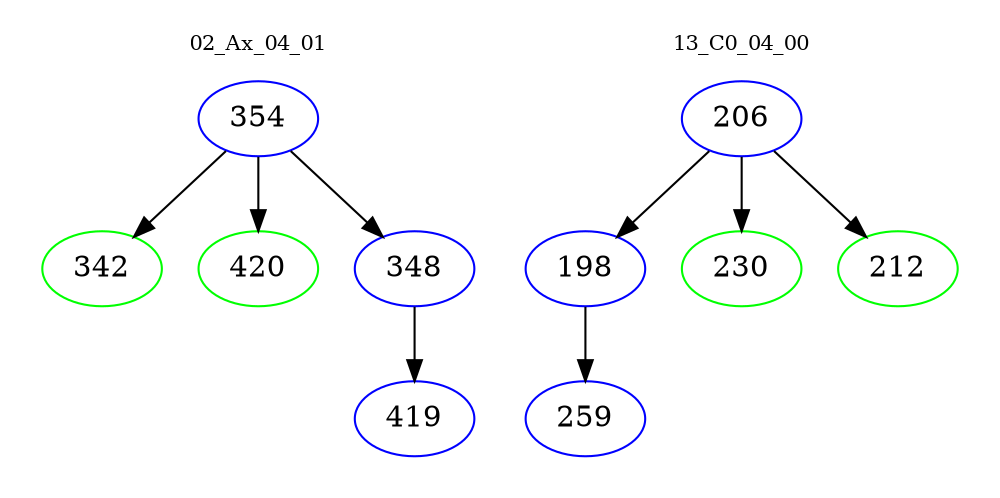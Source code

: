 digraph{
subgraph cluster_0 {
color = white
label = "02_Ax_04_01";
fontsize=10;
T0_354 [label="354", color="blue"]
T0_354 -> T0_342 [color="black"]
T0_342 [label="342", color="green"]
T0_354 -> T0_420 [color="black"]
T0_420 [label="420", color="green"]
T0_354 -> T0_348 [color="black"]
T0_348 [label="348", color="blue"]
T0_348 -> T0_419 [color="black"]
T0_419 [label="419", color="blue"]
}
subgraph cluster_1 {
color = white
label = "13_C0_04_00";
fontsize=10;
T1_206 [label="206", color="blue"]
T1_206 -> T1_198 [color="black"]
T1_198 [label="198", color="blue"]
T1_198 -> T1_259 [color="black"]
T1_259 [label="259", color="blue"]
T1_206 -> T1_230 [color="black"]
T1_230 [label="230", color="green"]
T1_206 -> T1_212 [color="black"]
T1_212 [label="212", color="green"]
}
}
